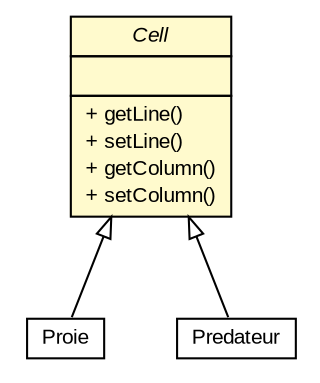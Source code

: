 #!/usr/local/bin/dot
#
# Class diagram 
# Generated by UMLGraph version 5.4 (http://www.umlgraph.org/)
#

digraph G {
	edge [fontname="arial",fontsize=10,labelfontname="arial",labelfontsize=10];
	node [fontname="arial",fontsize=10,shape=plaintext];
	nodesep=0.25;
	ranksep=0.5;
	// Metier.Proie
	c54 [label=<<table title="Metier.Proie" border="0" cellborder="1" cellspacing="0" cellpadding="2" port="p" href="./Proie.html">
		<tr><td><table border="0" cellspacing="0" cellpadding="1">
<tr><td align="center" balign="center"> Proie </td></tr>
		</table></td></tr>
		</table>>, URL="./Proie.html", fontname="arial", fontcolor="black", fontsize=10.0];
	// Metier.Predateur
	c56 [label=<<table title="Metier.Predateur" border="0" cellborder="1" cellspacing="0" cellpadding="2" port="p" href="./Predateur.html">
		<tr><td><table border="0" cellspacing="0" cellpadding="1">
<tr><td align="center" balign="center"> Predateur </td></tr>
		</table></td></tr>
		</table>>, URL="./Predateur.html", fontname="arial", fontcolor="black", fontsize=10.0];
	// Metier.Cell
	c59 [label=<<table title="Metier.Cell" border="0" cellborder="1" cellspacing="0" cellpadding="2" port="p" bgcolor="lemonChiffon" href="./Cell.html">
		<tr><td><table border="0" cellspacing="0" cellpadding="1">
<tr><td align="center" balign="center"><font face="arial italic"> Cell </font></td></tr>
		</table></td></tr>
		<tr><td><table border="0" cellspacing="0" cellpadding="1">
<tr><td align="left" balign="left">  </td></tr>
		</table></td></tr>
		<tr><td><table border="0" cellspacing="0" cellpadding="1">
<tr><td align="left" balign="left"> + getLine() </td></tr>
<tr><td align="left" balign="left"> + setLine() </td></tr>
<tr><td align="left" balign="left"> + getColumn() </td></tr>
<tr><td align="left" balign="left"> + setColumn() </td></tr>
		</table></td></tr>
		</table>>, URL="./Cell.html", fontname="arial", fontcolor="black", fontsize=10.0];
	//Metier.Proie extends Metier.Cell
	c59:p -> c54:p [dir=back,arrowtail=empty];
	//Metier.Predateur extends Metier.Cell
	c59:p -> c56:p [dir=back,arrowtail=empty];
}

